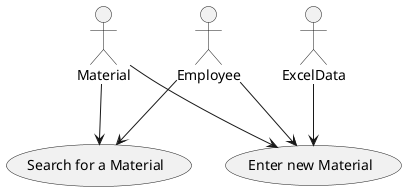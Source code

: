 @startuml

actor Employee
actor ExcelData
actor Material

usecase "Search for a Material" as Search
usecase "Enter new Material" as Create

Employee --> Search
Employee --> Create

Material --> Search
Material --> Create

ExcelData --> Create

@enduml